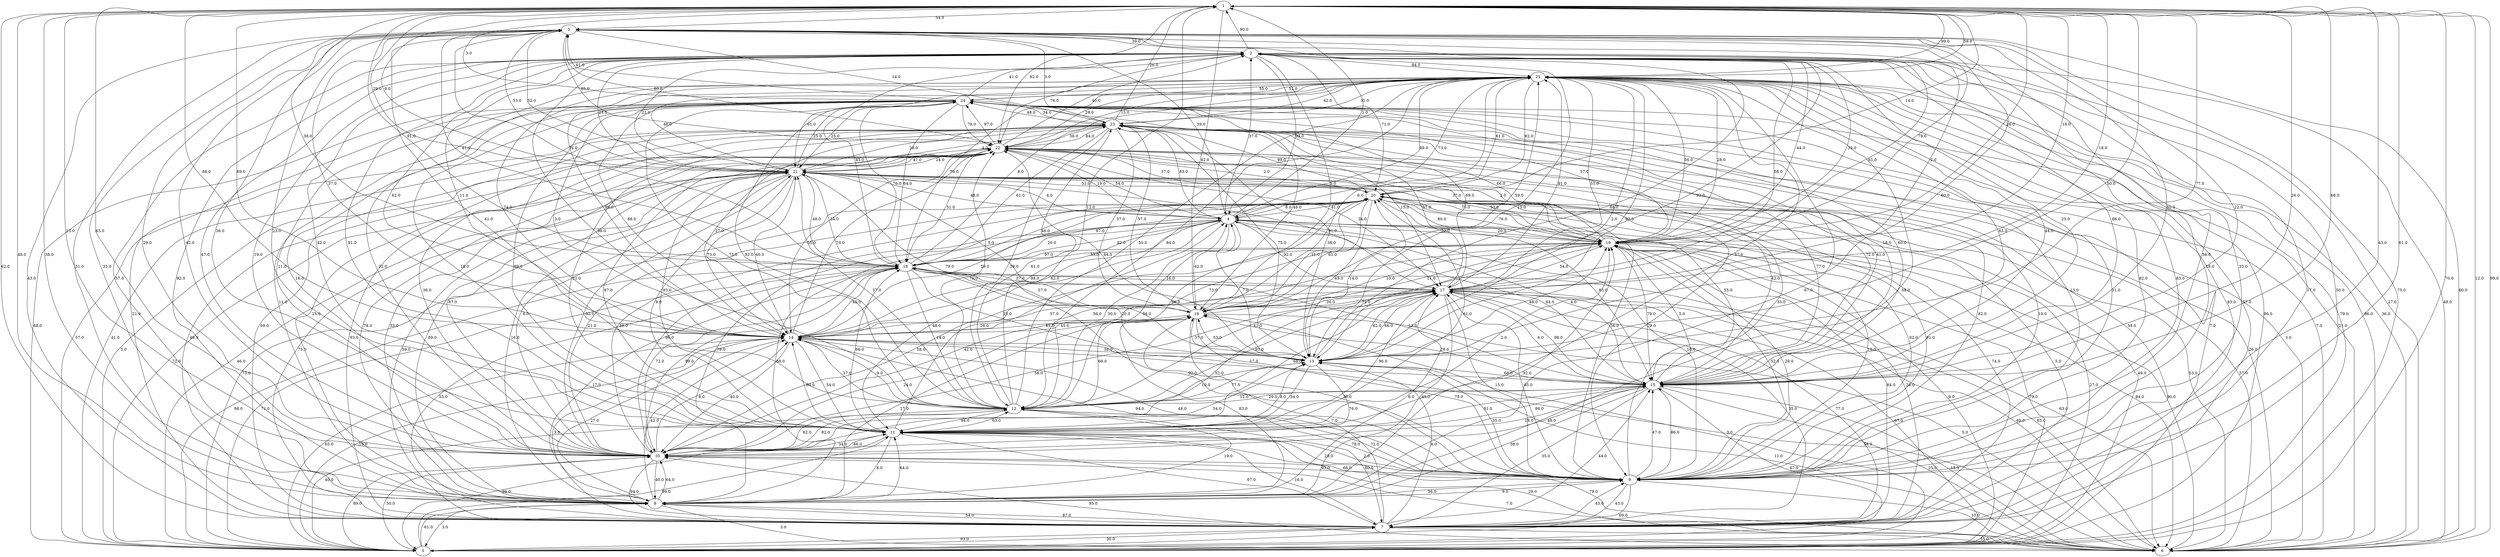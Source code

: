 strict digraph G {
  1 [ label="1" ];
  2 [ label="2" ];
  3 [ label="3" ];
  4 [ label="4" ];
  5 [ label="5" ];
  6 [ label="6" ];
  7 [ label="7" ];
  8 [ label="8" ];
  9 [ label="9" ];
  10 [ label="10" ];
  11 [ label="11" ];
  12 [ label="12" ];
  13 [ label="13" ];
  14 [ label="14" ];
  15 [ label="15" ];
  16 [ label="16" ];
  17 [ label="17" ];
  18 [ label="18" ];
  19 [ label="19" ];
  20 [ label="20" ];
  21 [ label="21" ];
  22 [ label="22" ];
  23 [ label="23" ];
  24 [ label="24" ];
  25 [ label="25" ];
  2 -> 8 [ label="57.0" ];
  18 -> 20 [ label="87.0" ];
  22 -> 3 [ label="80.0" ];
  20 -> 14 [ label="59.0" ];
  22 -> 15 [ label="77.0" ];
  15 -> 8 [ label="38.0" ];
  8 -> 10 [ label="64.0" ];
  23 -> 4 [ label="83.0" ];
  1 -> 25 [ label="59.0" ];
  24 -> 2 [ label="41.0" ];
  23 -> 15 [ label="72.0" ];
  14 -> 21 [ label="40.0" ];
  11 -> 2 [ label="91.0" ];
  21 -> 24 [ label="25.0" ];
  15 -> 1 [ label="26.0" ];
  11 -> 13 [ label="8.0" ];
  18 -> 17 [ label="37.0" ];
  11 -> 23 [ label="21.0" ];
  1 -> 13 [ label="77.0" ];
  1 -> 10 [ label="63.0" ];
  3 -> 23 [ label="14.0" ];
  17 -> 8 [ label="45.0" ];
  6 -> 17 [ label="85.0" ];
  12 -> 21 [ label="57.0" ];
  23 -> 25 [ label="42.0" ];
  2 -> 14 [ label="11.0" ];
  7 -> 1 [ label="62.0" ];
  17 -> 18 [ label="16.0" ];
  23 -> 13 [ label="38.0" ];
  11 -> 10 [ label="34.0" ];
  4 -> 18 [ label="92.0" ];
  5 -> 10 [ label="89.0" ];
  20 -> 18 [ label="46.0" ];
  5 -> 4 [ label="27.0" ];
  18 -> 19 [ label="33.0" ];
  21 -> 16 [ label="5.0" ];
  21 -> 18 [ label="48.0" ];
  5 -> 7 [ label="93.0" ];
  8 -> 25 [ label="67.0" ];
  3 -> 22 [ label="85.0" ];
  12 -> 8 [ label="19.0" ];
  19 -> 24 [ label="57.0" ];
  22 -> 21 [ label="24.0" ];
  9 -> 11 [ label="28.0" ];
  12 -> 1 [ label="12.0" ];
  19 -> 21 [ label="75.0" ];
  20 -> 22 [ label="37.0" ];
  11 -> 6 [ label="79.0" ];
  2 -> 7 [ label="50.0" ];
  24 -> 3 [ label="61.0" ];
  13 -> 17 [ label="62.0" ];
  22 -> 2 [ label="40.0" ];
  4 -> 2 [ label="37.0" ];
  17 -> 16 [ label="26.0" ];
  20 -> 19 [ label="76.0" ];
  1 -> 15 [ label="68.0" ];
  21 -> 17 [ label="91.0" ];
  22 -> 23 [ label="84.0" ];
  7 -> 8 [ label="87.0" ];
  9 -> 1 [ label="43.0" ];
  10 -> 8 [ label="40.0" ];
  3 -> 15 [ label="22.0" ];
  1 -> 5 [ label="70.0" ];
  9 -> 24 [ label="13.0" ];
  2 -> 13 [ label="15.0" ];
  1 -> 6 [ label="12.0" ];
  11 -> 5 [ label="96.0" ];
  19 -> 12 [ label="41.0" ];
  24 -> 23 [ label="34.0" ];
  19 -> 15 [ label="79.0" ];
  13 -> 20 [ label="14.0" ];
  7 -> 16 [ label="7.0" ];
  19 -> 16 [ label="10.0" ];
  19 -> 4 [ label="22.0" ];
  17 -> 7 [ label="77.0" ];
  5 -> 21 [ label="72.0" ];
  20 -> 16 [ label="61.0" ];
  4 -> 11 [ label="48.0" ];
  21 -> 14 [ label="73.0" ];
  25 -> 6 [ label="96.0" ];
  7 -> 23 [ label="69.0" ];
  20 -> 5 [ label="49.0" ];
  21 -> 22 [ label="47.0" ];
  4 -> 13 [ label="7.0" ];
  14 -> 16 [ label="85.0" ];
  3 -> 8 [ label="51.0" ];
  5 -> 20 [ label="73.0" ];
  14 -> 24 [ label="3.0" ];
  11 -> 7 [ label="67.0" ];
  4 -> 20 [ label="8.0" ];
  6 -> 3 [ label="80.0" ];
  6 -> 10 [ label="95.0" ];
  21 -> 13 [ label="79.0" ];
  11 -> 19 [ label="2.0" ];
  8 -> 24 [ label="11.0" ];
  10 -> 19 [ label="58.0" ];
  20 -> 25 [ label="61.0" ];
  24 -> 6 [ label="21.0" ];
  10 -> 22 [ label="87.0" ];
  12 -> 3 [ label="41.0" ];
  10 -> 23 [ label="36.0" ];
  11 -> 12 [ label="63.0" ];
  24 -> 17 [ label="69.0" ];
  12 -> 2 [ label="96.0" ];
  20 -> 13 [ label="65.0" ];
  14 -> 25 [ label="74.0" ];
  13 -> 16 [ label="53.0" ];
  12 -> 9 [ label="78.0" ];
  10 -> 1 [ label="13.0" ];
  15 -> 20 [ label="55.0" ];
  24 -> 25 [ label="51.0" ];
  10 -> 7 [ label="94.0" ];
  22 -> 8 [ label="33.0" ];
  8 -> 1 [ label="48.0" ];
  10 -> 13 [ label="54.0" ];
  22 -> 7 [ label="93.0" ];
  14 -> 1 [ label="88.0" ];
  4 -> 15 [ label="4.0" ];
  10 -> 14 [ label="8.0" ];
  8 -> 18 [ label="17.0" ];
  19 -> 10 [ label="42.0" ];
  14 -> 12 [ label="37.0" ];
  16 -> 23 [ label="57.0" ];
  3 -> 11 [ label="36.0" ];
  6 -> 20 [ label="57.0" ];
  9 -> 20 [ label="62.0" ];
  8 -> 5 [ label="3.0" ];
  2 -> 6 [ label="27.0" ];
  3 -> 14 [ label="37.0" ];
  5 -> 19 [ label="9.0" ];
  13 -> 19 [ label="48.0" ];
  18 -> 10 [ label="89.0" ];
  1 -> 16 [ label="42.0" ];
  25 -> 14 [ label="99.0" ];
  15 -> 14 [ label="17.0" ];
  21 -> 1 [ label="9.0" ];
  25 -> 17 [ label="51.0" ];
  18 -> 13 [ label="25.0" ];
  6 -> 1 [ label="99.0" ];
  12 -> 16 [ label="69.0" ];
  17 -> 1 [ label="18.0" ];
  14 -> 18 [ label="45.0" ];
  18 -> 9 [ label="92.0" ];
  13 -> 18 [ label="20.0" ];
  11 -> 18 [ label="66.0" ];
  11 -> 17 [ label="96.0" ];
  13 -> 11 [ label="34.0" ];
  14 -> 8 [ label="27.0" ];
  11 -> 9 [ label="2.0" ];
  20 -> 7 [ label="74.0" ];
  22 -> 24 [ label="97.0" ];
  16 -> 18 [ label="57.0" ];
  25 -> 19 [ label="56.0" ];
  21 -> 20 [ label="51.0" ];
  18 -> 5 [ label="98.0" ];
  12 -> 7 [ label="80.0" ];
  7 -> 21 [ label="75.0" ];
  4 -> 10 [ label="96.0" ];
  25 -> 13 [ label="2.0" ];
  12 -> 20 [ label="66.0" ];
  1 -> 19 [ label="18.0" ];
  8 -> 7 [ label="54.0" ];
  4 -> 12 [ label="56.0" ];
  18 -> 21 [ label="34.0" ];
  19 -> 23 [ label="66.0" ];
  15 -> 3 [ label="50.0" ];
  9 -> 3 [ label="56.0" ];
  25 -> 1 [ label="99.0" ];
  14 -> 19 [ label="73.0" ];
  9 -> 19 [ label="52.0" ];
  25 -> 4 [ label="73.0" ];
  17 -> 14 [ label="56.0" ];
  21 -> 3 [ label="52.0" ];
  3 -> 2 [ label="39.0" ];
  21 -> 4 [ label="48.0" ];
  4 -> 1 [ label="1.0" ];
  14 -> 10 [ label="40.0" ];
  3 -> 21 [ label="53.0" ];
  5 -> 24 [ label="68.0" ];
  10 -> 6 [ label="7.0" ];
  23 -> 5 [ label="57.0" ];
  9 -> 6 [ label="10.0" ];
  23 -> 14 [ label="27.0" ];
  2 -> 19 [ label="44.0" ];
  7 -> 19 [ label="28.0" ];
  16 -> 14 [ label="45.0" ];
  15 -> 2 [ label="86.0" ];
  22 -> 4 [ label="19.0" ];
  10 -> 9 [ label="93.0" ];
  24 -> 10 [ label="16.0" ];
  9 -> 12 [ label="72.0" ];
  4 -> 17 [ label="92.0" ];
  19 -> 5 [ label="79.0" ];
  15 -> 16 [ label="28.0" ];
  15 -> 10 [ label="18.0" ];
  10 -> 15 [ label="48.0" ];
  22 -> 19 [ label="37.0" ];
  8 -> 16 [ label="83.0" ];
  8 -> 2 [ label="92.0" ];
  2 -> 9 [ label="33.0" ];
  16 -> 9 [ label="79.0" ];
  16 -> 20 [ label="11.0" ];
  17 -> 11 [ label="68.0" ];
  17 -> 23 [ label="57.0" ];
  7 -> 25 [ label="57.0" ];
  11 -> 15 [ label="86.0" ];
  4 -> 25 [ label="99.0" ];
  8 -> 17 [ label="6.0" ];
  25 -> 9 [ label="83.0" ];
  23 -> 24 [ label="48.0" ];
  17 -> 2 [ label="58.0" ];
  4 -> 8 [ label="68.0" ];
  13 -> 25 [ label="90.0" ];
  20 -> 23 [ label="99.0" ];
  22 -> 11 [ label="87.0" ];
  23 -> 8 [ label="25.0" ];
  9 -> 22 [ label="10.0" ];
  2 -> 1 [ label="90.0" ];
  8 -> 11 [ label="64.0" ];
  6 -> 11 [ label="29.0" ];
  15 -> 9 [ label="86.0" ];
  10 -> 21 [ label="62.0" ];
  15 -> 6 [ label="25.0" ];
  9 -> 14 [ label="48.0" ];
  17 -> 25 [ label="91.0" ];
  21 -> 2 [ label="25.0" ];
  12 -> 17 [ label="93.0" ];
  9 -> 15 [ label="47.0" ];
  24 -> 16 [ label="48.0" ];
  25 -> 16 [ label="6.0" ];
  9 -> 10 [ label="66.0" ];
  21 -> 5 [ label="46.0" ];
  19 -> 6 [ label="84.0" ];
  18 -> 1 [ label="91.0" ];
  10 -> 17 [ label="52.0" ];
  3 -> 4 [ label="39.0" ];
  17 -> 3 [ label="2.0" ];
  19 -> 1 [ label="26.0" ];
  17 -> 19 [ label="54.0" ];
  6 -> 14 [ label="56.0" ];
  24 -> 11 [ label="89.0" ];
  21 -> 9 [ label="79.0" ];
  9 -> 16 [ label="30.0" ];
  12 -> 11 [ label="94.0" ];
  18 -> 12 [ label="14.0" ];
  20 -> 10 [ label="21.0" ];
  15 -> 7 [ label="35.0" ];
  24 -> 14 [ label="88.0" ];
  19 -> 25 [ label="28.0" ];
  8 -> 21 [ label="89.0" ];
  8 -> 6 [ label="3.0" ];
  6 -> 19 [ label="90.0" ];
  17 -> 13 [ label="66.0" ];
  18 -> 4 [ label="20.0" ];
  7 -> 20 [ label="5.0" ];
  16 -> 6 [ label="5.0" ];
  2 -> 4 [ label="99.0" ];
  5 -> 23 [ label="41.0" ];
  1 -> 22 [ label="92.0" ];
  15 -> 23 [ label="41.0" ];
  1 -> 20 [ label="14.0" ];
  1 -> 14 [ label="69.0" ];
  22 -> 14 [ label="55.0" ];
  9 -> 5 [ label="69.0" ];
  17 -> 9 [ label="15.0" ];
  5 -> 16 [ label="3.0" ];
  10 -> 11 [ label="66.0" ];
  3 -> 18 [ label="41.0" ];
  5 -> 8 [ label="61.0" ];
  12 -> 13 [ label="77.0" ];
  13 -> 3 [ label="60.0" ];
  9 -> 25 [ label="82.0" ];
  20 -> 8 [ label="79.0" ];
  11 -> 22 [ label="93.0" ];
  23 -> 22 [ label="36.0" ];
  23 -> 16 [ label="37.0" ];
  24 -> 12 [ label="73.0" ];
  5 -> 15 [ label="67.0" ];
  23 -> 12 [ label="39.0" ];
  22 -> 18 [ label="31.0" ];
  21 -> 7 [ label="59.0" ];
  13 -> 23 [ label="75.0" ];
  12 -> 23 [ label="61.0" ];
  24 -> 7 [ label="21.0" ];
  11 -> 4 [ label="26.0" ];
  19 -> 9 [ label="28.0" ];
  25 -> 12 [ label="84.0" ];
  25 -> 21 [ label="61.0" ];
  9 -> 8 [ label="36.0" ];
  2 -> 18 [ label="45.0" ];
  25 -> 24 [ label="55.0" ];
  21 -> 10 [ label="6.0" ];
  24 -> 1 [ label="3.0" ];
  3 -> 10 [ label="29.0" ];
  23 -> 6 [ label="3.0" ];
  15 -> 11 [ label="81.0" ];
  3 -> 13 [ label="92.0" ];
  13 -> 22 [ label="64.0" ];
  11 -> 3 [ label="23.0" ];
  23 -> 7 [ label="58.0" ];
  14 -> 11 [ label="54.0" ];
  12 -> 14 [ label="9.0" ];
  2 -> 25 [ label="84.0" ];
  7 -> 11 [ label="16.0" ];
  2 -> 15 [ label="25.0" ];
  14 -> 22 [ label="70.0" ];
  6 -> 2 [ label="48.0" ];
  12 -> 10 [ label="62.0" ];
  11 -> 24 [ label="18.0" ];
  5 -> 18 [ label="71.0" ];
  19 -> 20 [ label="80.0" ];
  7 -> 14 [ label="3.0" ];
  13 -> 12 [ label="10.0" ];
  8 -> 9 [ label="9.0" ];
  14 -> 13 [ label="38.0" ];
  12 -> 22 [ label="75.0" ];
  1 -> 8 [ label="38.0" ];
  10 -> 12 [ label="82.0" ];
  1 -> 3 [ label="54.0" ];
  19 -> 2 [ label="33.0" ];
  21 -> 11 [ label="9.0" ];
  22 -> 17 [ label="34.0" ];
  21 -> 25 [ label="48.0" ];
  11 -> 14 [ label="60.0" ];
  17 -> 15 [ label="6.0" ];
  7 -> 13 [ label="8.0" ];
  25 -> 10 [ label="22.0" ];
  6 -> 13 [ label="11.0" ];
  18 -> 24 [ label="76.0" ];
  12 -> 15 [ label="29.0" ];
  15 -> 19 [ label="5.0" ];
  7 -> 22 [ label="49.0" ];
  14 -> 9 [ label="94.0" ];
  8 -> 19 [ label="92.0" ];
  25 -> 22 [ label="28.0" ];
  12 -> 25 [ label="50.0" ];
  2 -> 11 [ label="42.0" ];
  13 -> 1 [ label="50.0" ];
  15 -> 12 [ label="12.0" ];
  9 -> 17 [ label="85.0" ];
  15 -> 25 [ label="44.0" ];
  9 -> 2 [ label="18.0" ];
  19 -> 22 [ label="2.0" ];
  2 -> 21 [ label="22.0" ];
  22 -> 6 [ label="26.0" ];
  14 -> 4 [ label="62.0" ];
  19 -> 18 [ label="97.0" ];
  6 -> 25 [ label="36.0" ];
  5 -> 11 [ label="99.0" ];
  25 -> 5 [ label="79.0" ];
  25 -> 18 [ label="78.0" ];
  25 -> 7 [ label="83.0" ];
  10 -> 18 [ label="72.0" ];
  21 -> 8 [ label="16.0" ];
  3 -> 19 [ label="78.0" ];
  7 -> 5 [ label="30.0" ];
  20 -> 4 [ label="41.0" ];
  22 -> 5 [ label="5.0" ];
  24 -> 22 [ label="78.0" ];
  13 -> 10 [ label="76.0" ];
  5 -> 25 [ label="96.0" ];
  9 -> 7 [ label="43.0" ];
  7 -> 9 [ label="43.0" ];
  16 -> 10 [ label="24.0" ];
  5 -> 14 [ label="19.0" ];
  4 -> 21 [ label="4.0" ];
  11 -> 25 [ label="57.0" ];
  9 -> 21 [ label="56.0" ];
  17 -> 6 [ label="49.0" ];
  15 -> 24 [ label="18.0" ];
  11 -> 20 [ label="61.0" ];
  22 -> 25 [ label="15.0" ];
  22 -> 9 [ label="82.0" ];
  4 -> 9 [ label="10.0" ];
  9 -> 4 [ label="10.0" ];
  21 -> 19 [ label="53.0" ];
  10 -> 25 [ label="11.0" ];
  7 -> 6 [ label="55.0" ];
  24 -> 21 [ label="25.0" ];
  4 -> 19 [ label="20.0" ];
  2 -> 16 [ label="5.0" ];
  2 -> 22 [ label="76.0" ];
  18 -> 3 [ label="74.0" ];
  5 -> 12 [ label="40.0" ];
  24 -> 5 [ label="7.0" ];
  16 -> 13 [ label="37.0" ];
  24 -> 18 [ label="64.0" ];
  25 -> 8 [ label="38.0" ];
  10 -> 5 [ label="50.0" ];
  16 -> 19 [ label="11.0" ];
  10 -> 20 [ label="38.0" ];
  25 -> 15 [ label="63.0" ];
  1 -> 18 [ label="38.0" ];
  5 -> 3 [ label="75.0" ];
  18 -> 6 [ label="63.0" ];
  23 -> 18 [ label="61.0" ];
  15 -> 4 [ label="64.0" ];
  14 -> 17 [ label="57.0" ];
  16 -> 8 [ label="17.0" ];
  25 -> 23 [ label="31.0" ];
  16 -> 4 [ label="42.0" ];
  18 -> 7 [ label="53.0" ];
  25 -> 20 [ label="92.0" ];
  7 -> 15 [ label="44.0" ];
  1 -> 21 [ label="29.0" ];
  1 -> 9 [ label="61.0" ];
  17 -> 5 [ label="67.0" ];
  4 -> 14 [ label="98.0" ];
  20 -> 15 [ label="83.0" ];
  23 -> 21 [ label="4.0" ];
  7 -> 3 [ label="43.0" ];
  23 -> 17 [ label="15.0" ];
  11 -> 8 [ label="8.0" ];
  10 -> 3 [ label="42.0" ];
  12 -> 4 [ label="30.0" ];
  8 -> 14 [ label="42.0" ];
  13 -> 9 [ label="35.0" ];
  18 -> 25 [ label="8.0" ];
  23 -> 3 [ label="3.0" ];
  4 -> 22 [ label="54.0" ];
  13 -> 2 [ label="64.0" ];
  23 -> 1 [ label="26.0" ];
  14 -> 2 [ label="62.0" ];
  12 -> 24 [ label="92.0" ];
  6 -> 24 [ label="7.0" ];
  9 -> 23 [ label="33.0" ];
  14 -> 5 [ label="65.0" ];
  3 -> 17 [ label="61.0" ];
  24 -> 15 [ label="60.0" ];
  21 -> 23 [ label="28.0" ];
  24 -> 9 [ label="31.0" ];
  15 -> 18 [ label="13.0" ];
  7 -> 17 [ label="35.0" ];
  13 -> 15 [ label="68.0" ];
  8 -> 22 [ label="78.0" ];
  15 -> 17 [ label="98.0" ];
  16 -> 25 [ label="59.0" ];
  2 -> 20 [ label="71.0" ];
  20 -> 9 [ label="91.0" ];
  22 -> 20 [ label="2.0" ];
  19 -> 7 [ label="84.0" ];
  2 -> 10 [ label="47.0" ];
  7 -> 2 [ label="17.0" ];
  10 -> 2 [ label="19.0" ];
  8 -> 3 [ label="33.0" ];
  16 -> 17 [ label="75.0" ];
  21 -> 15 [ label="42.0" ];
  6 -> 15 [ label="18.0" ];
  17 -> 10 [ label="56.0" ];
  20 -> 6 [ label="53.0" ];
}
